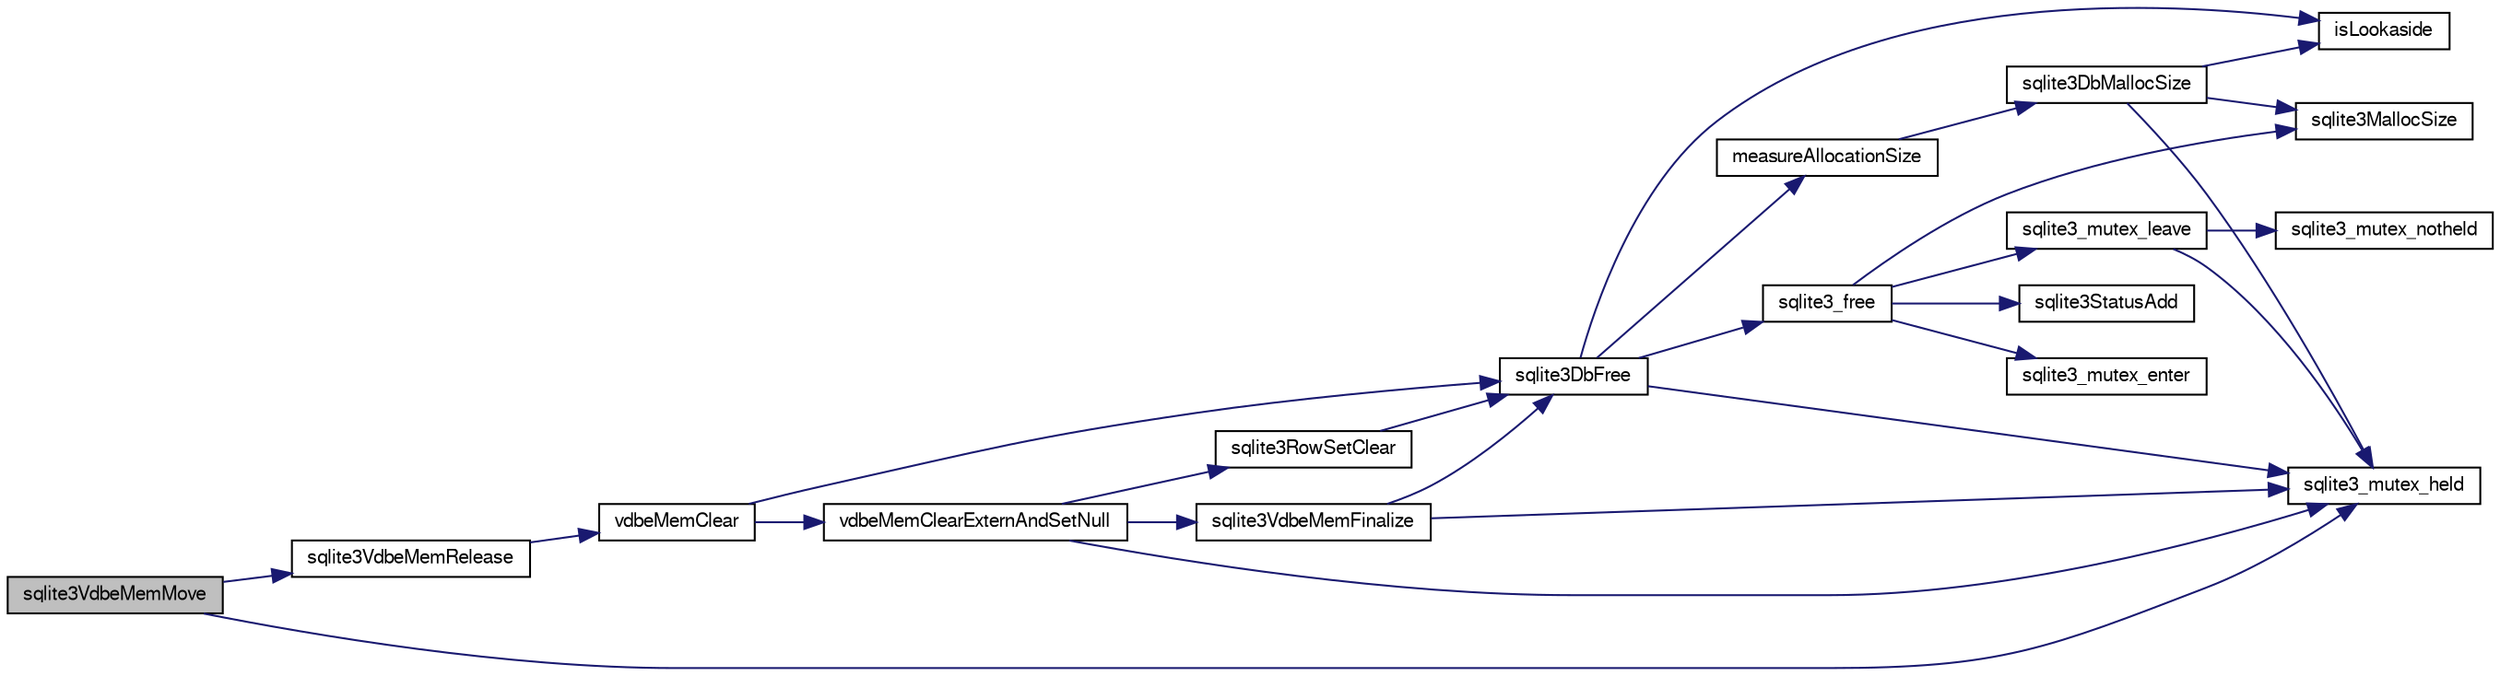 digraph "sqlite3VdbeMemMove"
{
  edge [fontname="FreeSans",fontsize="10",labelfontname="FreeSans",labelfontsize="10"];
  node [fontname="FreeSans",fontsize="10",shape=record];
  rankdir="LR";
  Node772956 [label="sqlite3VdbeMemMove",height=0.2,width=0.4,color="black", fillcolor="grey75", style="filled", fontcolor="black"];
  Node772956 -> Node772957 [color="midnightblue",fontsize="10",style="solid",fontname="FreeSans"];
  Node772957 [label="sqlite3_mutex_held",height=0.2,width=0.4,color="black", fillcolor="white", style="filled",URL="$sqlite3_8c.html#acf77da68932b6bc163c5e68547ecc3e7"];
  Node772956 -> Node772958 [color="midnightblue",fontsize="10",style="solid",fontname="FreeSans"];
  Node772958 [label="sqlite3VdbeMemRelease",height=0.2,width=0.4,color="black", fillcolor="white", style="filled",URL="$sqlite3_8c.html#a90606361dbeba88159fd6ff03fcc10cc"];
  Node772958 -> Node772959 [color="midnightblue",fontsize="10",style="solid",fontname="FreeSans"];
  Node772959 [label="vdbeMemClear",height=0.2,width=0.4,color="black", fillcolor="white", style="filled",URL="$sqlite3_8c.html#a489eef6e55ad0dadf67578726b935d12"];
  Node772959 -> Node772960 [color="midnightblue",fontsize="10",style="solid",fontname="FreeSans"];
  Node772960 [label="vdbeMemClearExternAndSetNull",height=0.2,width=0.4,color="black", fillcolor="white", style="filled",URL="$sqlite3_8c.html#a29c41a360fb0e86b817777daf061230c"];
  Node772960 -> Node772957 [color="midnightblue",fontsize="10",style="solid",fontname="FreeSans"];
  Node772960 -> Node772961 [color="midnightblue",fontsize="10",style="solid",fontname="FreeSans"];
  Node772961 [label="sqlite3VdbeMemFinalize",height=0.2,width=0.4,color="black", fillcolor="white", style="filled",URL="$sqlite3_8c.html#a2568220f48ddef81b1c43e401042d9d2"];
  Node772961 -> Node772957 [color="midnightblue",fontsize="10",style="solid",fontname="FreeSans"];
  Node772961 -> Node772962 [color="midnightblue",fontsize="10",style="solid",fontname="FreeSans"];
  Node772962 [label="sqlite3DbFree",height=0.2,width=0.4,color="black", fillcolor="white", style="filled",URL="$sqlite3_8c.html#ac70ab821a6607b4a1b909582dc37a069"];
  Node772962 -> Node772957 [color="midnightblue",fontsize="10",style="solid",fontname="FreeSans"];
  Node772962 -> Node772963 [color="midnightblue",fontsize="10",style="solid",fontname="FreeSans"];
  Node772963 [label="measureAllocationSize",height=0.2,width=0.4,color="black", fillcolor="white", style="filled",URL="$sqlite3_8c.html#a45731e644a22fdb756e2b6337224217a"];
  Node772963 -> Node772964 [color="midnightblue",fontsize="10",style="solid",fontname="FreeSans"];
  Node772964 [label="sqlite3DbMallocSize",height=0.2,width=0.4,color="black", fillcolor="white", style="filled",URL="$sqlite3_8c.html#aa397e5a8a03495203a0767abf0a71f86"];
  Node772964 -> Node772965 [color="midnightblue",fontsize="10",style="solid",fontname="FreeSans"];
  Node772965 [label="sqlite3MallocSize",height=0.2,width=0.4,color="black", fillcolor="white", style="filled",URL="$sqlite3_8c.html#acf5d2a5f35270bafb050bd2def576955"];
  Node772964 -> Node772957 [color="midnightblue",fontsize="10",style="solid",fontname="FreeSans"];
  Node772964 -> Node772966 [color="midnightblue",fontsize="10",style="solid",fontname="FreeSans"];
  Node772966 [label="isLookaside",height=0.2,width=0.4,color="black", fillcolor="white", style="filled",URL="$sqlite3_8c.html#a770fa05ff9717b75e16f4d968a77b897"];
  Node772962 -> Node772966 [color="midnightblue",fontsize="10",style="solid",fontname="FreeSans"];
  Node772962 -> Node772967 [color="midnightblue",fontsize="10",style="solid",fontname="FreeSans"];
  Node772967 [label="sqlite3_free",height=0.2,width=0.4,color="black", fillcolor="white", style="filled",URL="$sqlite3_8c.html#a6552349e36a8a691af5487999ab09519"];
  Node772967 -> Node772968 [color="midnightblue",fontsize="10",style="solid",fontname="FreeSans"];
  Node772968 [label="sqlite3_mutex_enter",height=0.2,width=0.4,color="black", fillcolor="white", style="filled",URL="$sqlite3_8c.html#a1c12cde690bd89f104de5cbad12a6bf5"];
  Node772967 -> Node772969 [color="midnightblue",fontsize="10",style="solid",fontname="FreeSans"];
  Node772969 [label="sqlite3StatusAdd",height=0.2,width=0.4,color="black", fillcolor="white", style="filled",URL="$sqlite3_8c.html#afa029f93586aeab4cc85360905dae9cd"];
  Node772967 -> Node772965 [color="midnightblue",fontsize="10",style="solid",fontname="FreeSans"];
  Node772967 -> Node772970 [color="midnightblue",fontsize="10",style="solid",fontname="FreeSans"];
  Node772970 [label="sqlite3_mutex_leave",height=0.2,width=0.4,color="black", fillcolor="white", style="filled",URL="$sqlite3_8c.html#a5838d235601dbd3c1fa993555c6bcc93"];
  Node772970 -> Node772957 [color="midnightblue",fontsize="10",style="solid",fontname="FreeSans"];
  Node772970 -> Node772971 [color="midnightblue",fontsize="10",style="solid",fontname="FreeSans"];
  Node772971 [label="sqlite3_mutex_notheld",height=0.2,width=0.4,color="black", fillcolor="white", style="filled",URL="$sqlite3_8c.html#a83967c837c1c000d3b5adcfaa688f5dc"];
  Node772960 -> Node772972 [color="midnightblue",fontsize="10",style="solid",fontname="FreeSans"];
  Node772972 [label="sqlite3RowSetClear",height=0.2,width=0.4,color="black", fillcolor="white", style="filled",URL="$sqlite3_8c.html#ae153de0cd969511a607e26deeca80342"];
  Node772972 -> Node772962 [color="midnightblue",fontsize="10",style="solid",fontname="FreeSans"];
  Node772959 -> Node772962 [color="midnightblue",fontsize="10",style="solid",fontname="FreeSans"];
}
